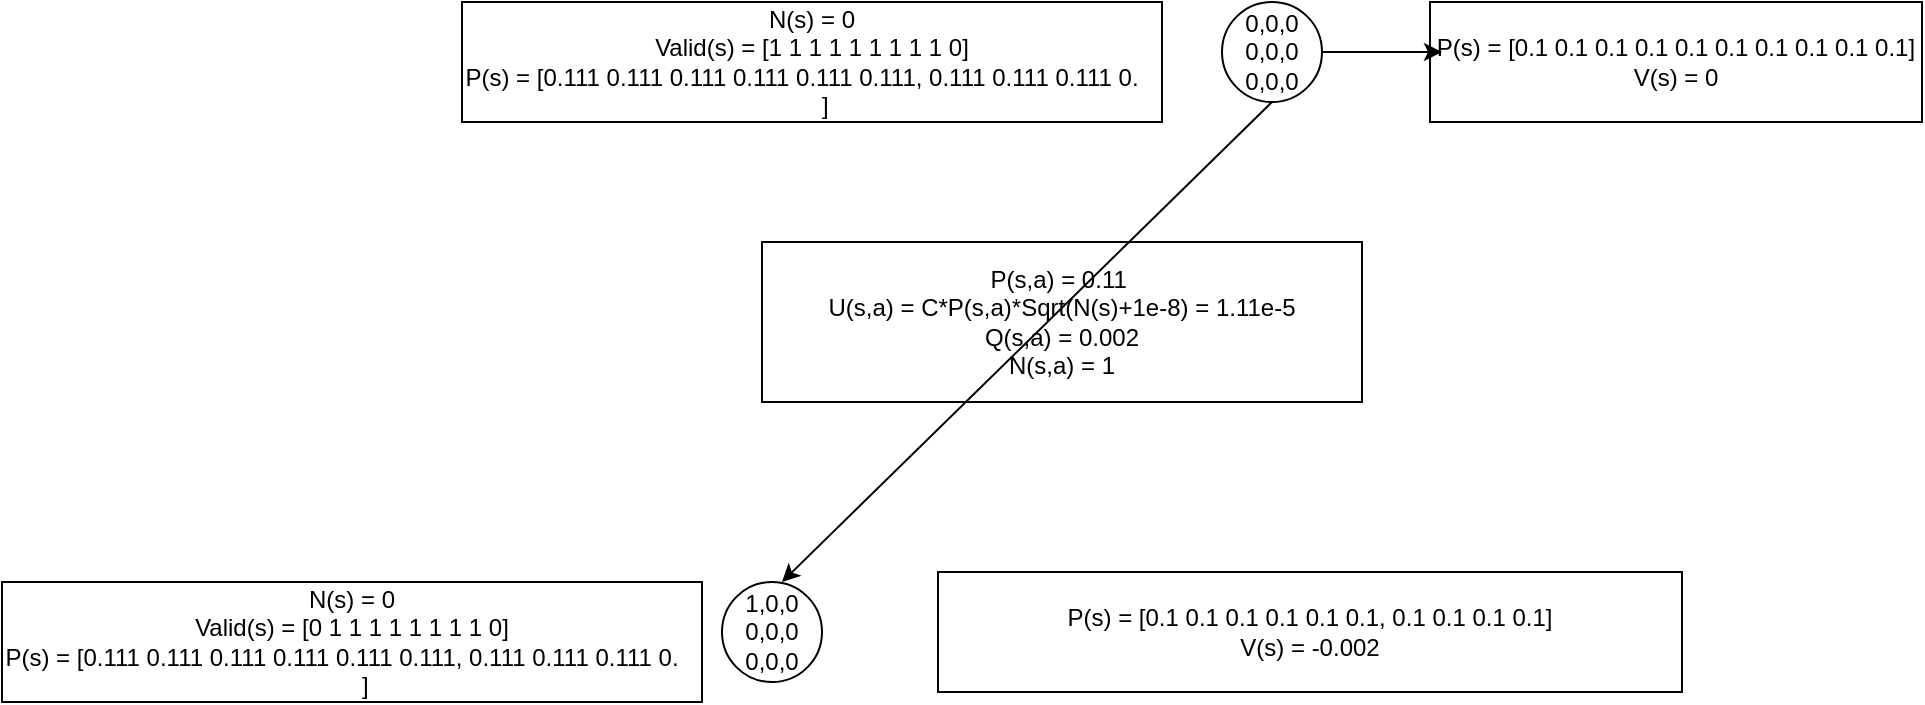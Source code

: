 <mxfile version="14.8.0" type="github">
  <diagram id="eseIqtM9uzE_S86qqE30" name="Page-1">
    <mxGraphModel dx="2013" dy="668" grid="1" gridSize="10" guides="1" tooltips="1" connect="1" arrows="1" fold="1" page="1" pageScale="1" pageWidth="827" pageHeight="1169" math="0" shadow="0">
      <root>
        <mxCell id="0" />
        <mxCell id="1" parent="0" />
        <mxCell id="eI-PRouvu91oHGxH_K3C-1" value="0,0,0&lt;br&gt;0,0,0&lt;br&gt;0,0,0" style="ellipse;whiteSpace=wrap;html=1;aspect=fixed;" vertex="1" parent="1">
          <mxGeometry x="310" y="120" width="50" height="50" as="geometry" />
        </mxCell>
        <mxCell id="eI-PRouvu91oHGxH_K3C-5" value="P(s) =&amp;nbsp;[0.1 0.1 0.1 0.1 0.1 0.1 0.1 0.1 0.1 0.1]&lt;br&gt;V(s) = 0" style="rounded=0;whiteSpace=wrap;html=1;" vertex="1" parent="1">
          <mxGeometry x="414" y="120" width="246" height="60" as="geometry" />
        </mxCell>
        <mxCell id="eI-PRouvu91oHGxH_K3C-6" value="" style="endArrow=classic;html=1;exitX=1;exitY=0.5;exitDx=0;exitDy=0;" edge="1" parent="1" source="eI-PRouvu91oHGxH_K3C-1">
          <mxGeometry width="50" height="50" relative="1" as="geometry">
            <mxPoint x="370" y="290" as="sourcePoint" />
            <mxPoint x="420" y="145" as="targetPoint" />
          </mxGeometry>
        </mxCell>
        <mxCell id="eI-PRouvu91oHGxH_K3C-7" value="N(s) = 0&lt;br&gt;Valid(s) =&amp;nbsp;[1 1 1 1 1 1 1 1 1 0]&lt;br&gt;P(s) =&amp;nbsp;[0.111 0.111 0.111 0.111 0.111 0.111, 0.111 0.111 0.111 0.&amp;nbsp; &amp;nbsp; &amp;nbsp; &amp;nbsp; ]" style="rounded=0;whiteSpace=wrap;html=1;" vertex="1" parent="1">
          <mxGeometry x="-70" y="120" width="350" height="60" as="geometry" />
        </mxCell>
        <mxCell id="eI-PRouvu91oHGxH_K3C-8" value="P(s,a) = 0.11&amp;nbsp;&lt;br&gt;U(s,a) = C*P(s,a)*Sqrt(N(s)+1e-8) =&amp;nbsp;1.11e-5&lt;br&gt;Q(s,a) = 0.002&lt;br&gt;N(s,a) = 1" style="rounded=0;whiteSpace=wrap;html=1;" vertex="1" parent="1">
          <mxGeometry x="80" y="240" width="300" height="80" as="geometry" />
        </mxCell>
        <mxCell id="eI-PRouvu91oHGxH_K3C-9" value="" style="endArrow=classic;html=1;exitX=0.5;exitY=1;exitDx=0;exitDy=0;" edge="1" parent="1" source="eI-PRouvu91oHGxH_K3C-1">
          <mxGeometry width="50" height="50" relative="1" as="geometry">
            <mxPoint x="-20" y="400" as="sourcePoint" />
            <mxPoint x="90" y="410" as="targetPoint" />
          </mxGeometry>
        </mxCell>
        <mxCell id="eI-PRouvu91oHGxH_K3C-10" value="1,0,0&lt;br&gt;0,0,0&lt;br&gt;0,0,0" style="ellipse;whiteSpace=wrap;html=1;aspect=fixed;" vertex="1" parent="1">
          <mxGeometry x="60" y="410" width="50" height="50" as="geometry" />
        </mxCell>
        <mxCell id="eI-PRouvu91oHGxH_K3C-11" value="N(s) = 0&lt;br&gt;Valid(s) =&amp;nbsp;[0 1 1 1 1 1 1 1 1 0]&lt;br&gt;P(s) =&amp;nbsp;[0.111 0.111 0.111 0.111 0.111 0.111, 0.111 0.111 0.111 0.&amp;nbsp; &amp;nbsp; &amp;nbsp; &amp;nbsp; ]" style="rounded=0;whiteSpace=wrap;html=1;" vertex="1" parent="1">
          <mxGeometry x="-300" y="410" width="350" height="60" as="geometry" />
        </mxCell>
        <mxCell id="eI-PRouvu91oHGxH_K3C-12" value="P(s) =&amp;nbsp;[0.1 0.1 0.1 0.1 0.1 0.1, 0.1 0.1 0.1 0.1]&lt;br&gt;V(s) = -0.002" style="rounded=0;whiteSpace=wrap;html=1;" vertex="1" parent="1">
          <mxGeometry x="168" y="405" width="372" height="60" as="geometry" />
        </mxCell>
      </root>
    </mxGraphModel>
  </diagram>
</mxfile>
